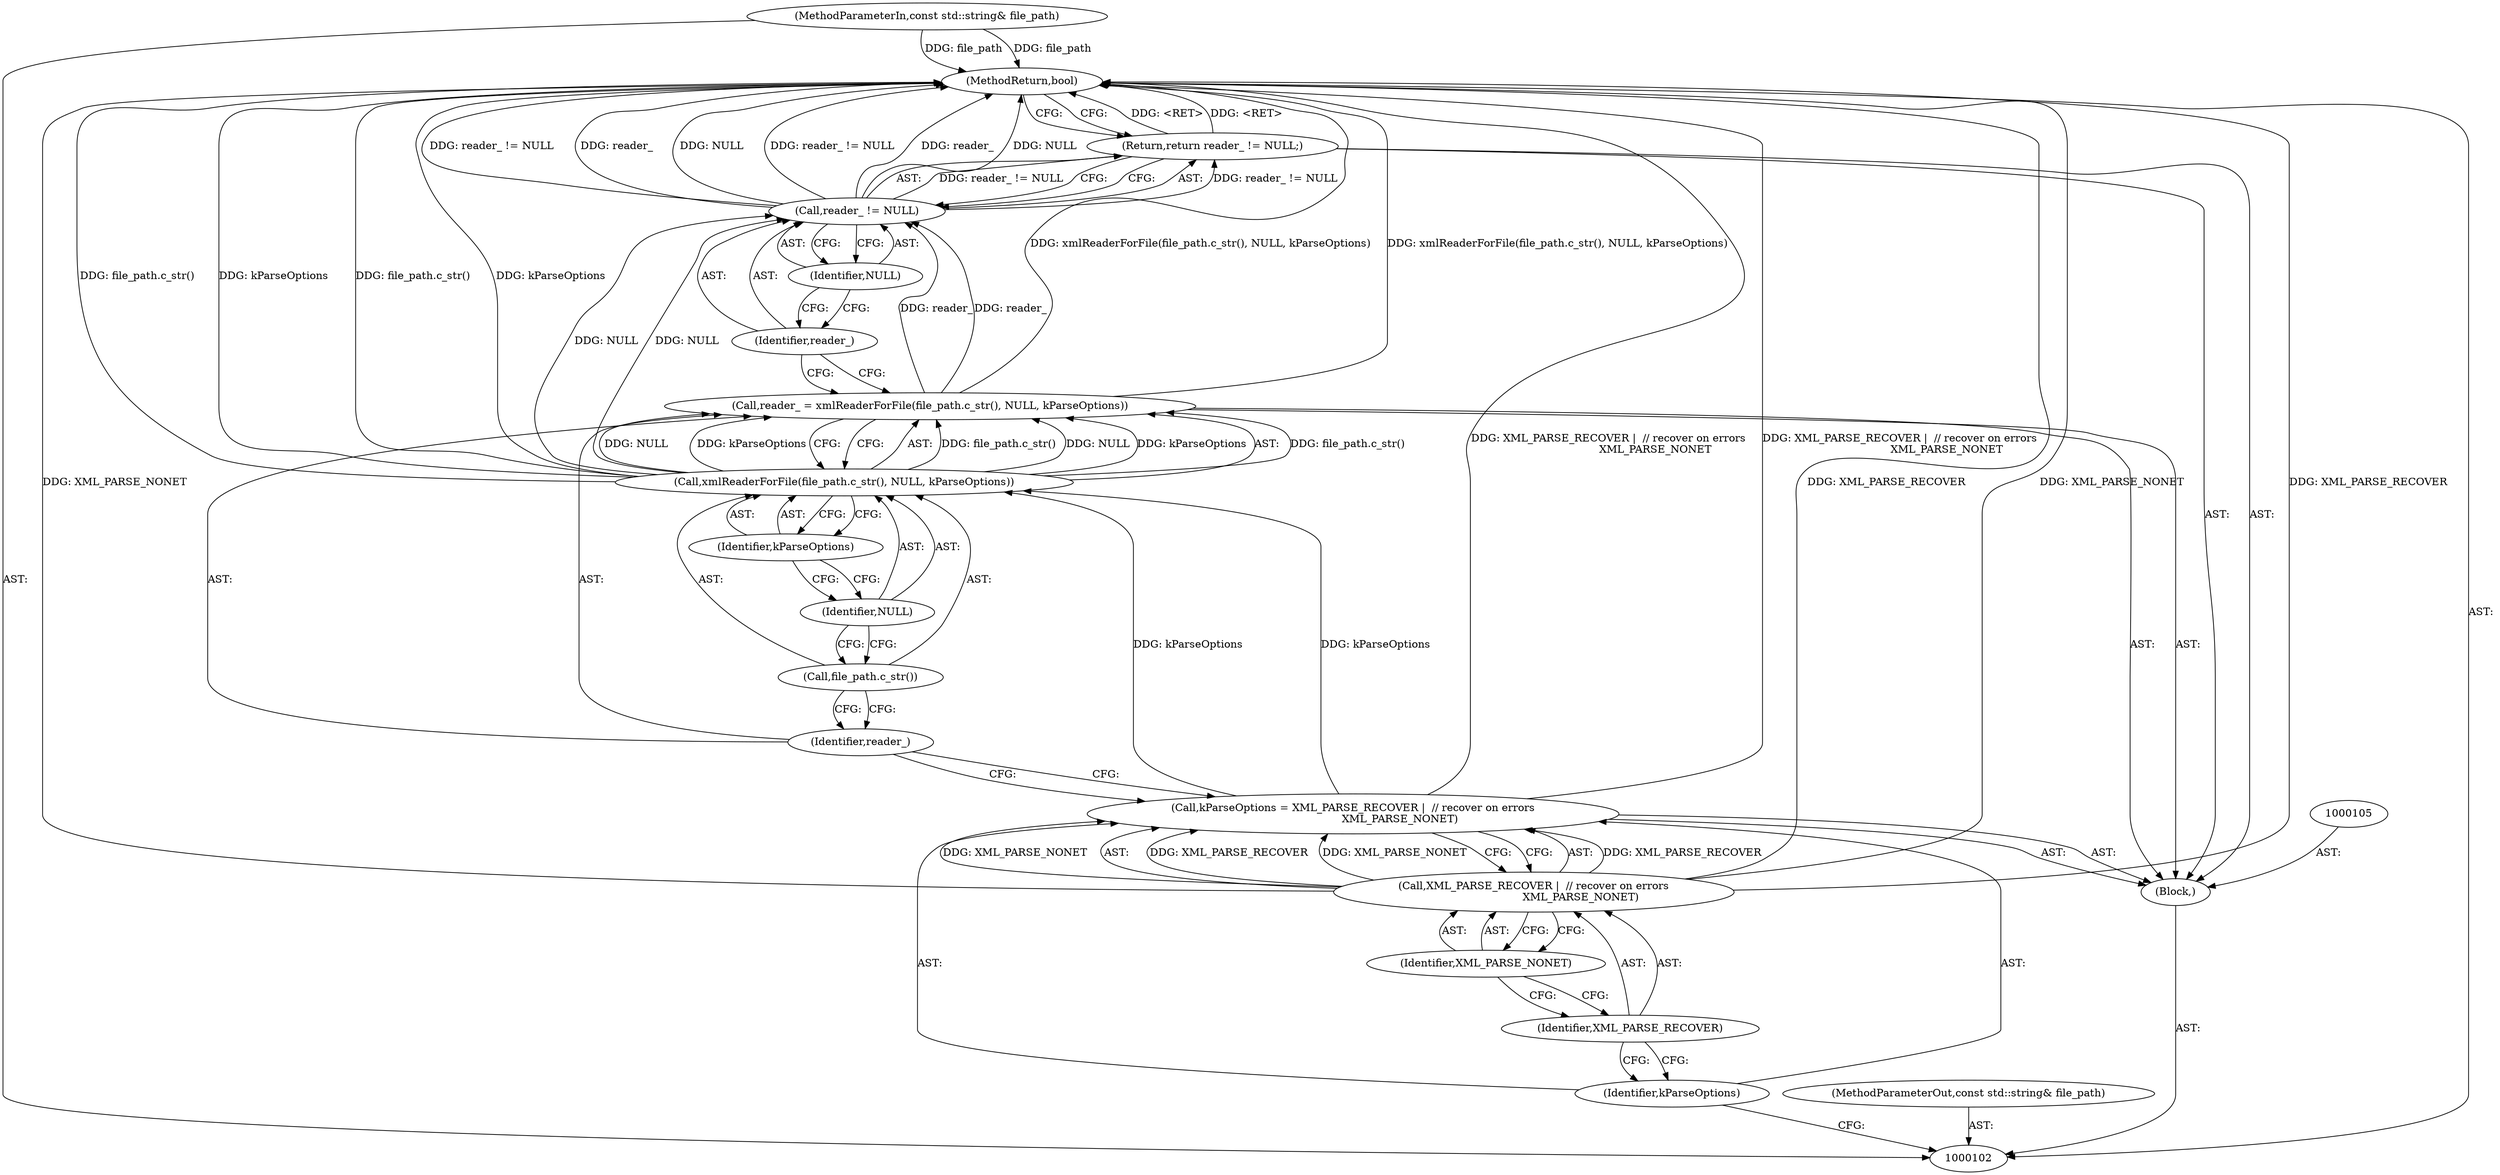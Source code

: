 digraph "0_Chrome_ce1446c00f0fd8f5a3b00727421be2124cb7370f_0" {
"1000121" [label="(MethodReturn,bool)"];
"1000103" [label="(MethodParameterIn,const std::string& file_path)"];
"1000152" [label="(MethodParameterOut,const std::string& file_path)"];
"1000104" [label="(Block,)"];
"1000106" [label="(Call,kParseOptions = XML_PARSE_RECOVER |  // recover on errors\n                            XML_PARSE_NONET)"];
"1000107" [label="(Identifier,kParseOptions)"];
"1000108" [label="(Call,XML_PARSE_RECOVER |  // recover on errors\n                            XML_PARSE_NONET)"];
"1000109" [label="(Identifier,XML_PARSE_RECOVER)"];
"1000110" [label="(Identifier,XML_PARSE_NONET)"];
"1000113" [label="(Call,xmlReaderForFile(file_path.c_str(), NULL, kParseOptions))"];
"1000111" [label="(Call,reader_ = xmlReaderForFile(file_path.c_str(), NULL, kParseOptions))"];
"1000112" [label="(Identifier,reader_)"];
"1000114" [label="(Call,file_path.c_str())"];
"1000115" [label="(Identifier,NULL)"];
"1000116" [label="(Identifier,kParseOptions)"];
"1000118" [label="(Call,reader_ != NULL)"];
"1000119" [label="(Identifier,reader_)"];
"1000120" [label="(Identifier,NULL)"];
"1000117" [label="(Return,return reader_ != NULL;)"];
"1000121" -> "1000102"  [label="AST: "];
"1000121" -> "1000117"  [label="CFG: "];
"1000117" -> "1000121"  [label="DDG: <RET>"];
"1000106" -> "1000121"  [label="DDG: XML_PARSE_RECOVER |  // recover on errors\n                            XML_PARSE_NONET"];
"1000113" -> "1000121"  [label="DDG: file_path.c_str()"];
"1000113" -> "1000121"  [label="DDG: kParseOptions"];
"1000103" -> "1000121"  [label="DDG: file_path"];
"1000118" -> "1000121"  [label="DDG: reader_ != NULL"];
"1000118" -> "1000121"  [label="DDG: reader_"];
"1000118" -> "1000121"  [label="DDG: NULL"];
"1000111" -> "1000121"  [label="DDG: xmlReaderForFile(file_path.c_str(), NULL, kParseOptions)"];
"1000108" -> "1000121"  [label="DDG: XML_PARSE_NONET"];
"1000108" -> "1000121"  [label="DDG: XML_PARSE_RECOVER"];
"1000103" -> "1000102"  [label="AST: "];
"1000103" -> "1000121"  [label="DDG: file_path"];
"1000152" -> "1000102"  [label="AST: "];
"1000104" -> "1000102"  [label="AST: "];
"1000105" -> "1000104"  [label="AST: "];
"1000106" -> "1000104"  [label="AST: "];
"1000111" -> "1000104"  [label="AST: "];
"1000117" -> "1000104"  [label="AST: "];
"1000106" -> "1000104"  [label="AST: "];
"1000106" -> "1000108"  [label="CFG: "];
"1000107" -> "1000106"  [label="AST: "];
"1000108" -> "1000106"  [label="AST: "];
"1000112" -> "1000106"  [label="CFG: "];
"1000106" -> "1000121"  [label="DDG: XML_PARSE_RECOVER |  // recover on errors\n                            XML_PARSE_NONET"];
"1000108" -> "1000106"  [label="DDG: XML_PARSE_RECOVER"];
"1000108" -> "1000106"  [label="DDG: XML_PARSE_NONET"];
"1000106" -> "1000113"  [label="DDG: kParseOptions"];
"1000107" -> "1000106"  [label="AST: "];
"1000107" -> "1000102"  [label="CFG: "];
"1000109" -> "1000107"  [label="CFG: "];
"1000108" -> "1000106"  [label="AST: "];
"1000108" -> "1000110"  [label="CFG: "];
"1000109" -> "1000108"  [label="AST: "];
"1000110" -> "1000108"  [label="AST: "];
"1000106" -> "1000108"  [label="CFG: "];
"1000108" -> "1000121"  [label="DDG: XML_PARSE_NONET"];
"1000108" -> "1000121"  [label="DDG: XML_PARSE_RECOVER"];
"1000108" -> "1000106"  [label="DDG: XML_PARSE_RECOVER"];
"1000108" -> "1000106"  [label="DDG: XML_PARSE_NONET"];
"1000109" -> "1000108"  [label="AST: "];
"1000109" -> "1000107"  [label="CFG: "];
"1000110" -> "1000109"  [label="CFG: "];
"1000110" -> "1000108"  [label="AST: "];
"1000110" -> "1000109"  [label="CFG: "];
"1000108" -> "1000110"  [label="CFG: "];
"1000113" -> "1000111"  [label="AST: "];
"1000113" -> "1000116"  [label="CFG: "];
"1000114" -> "1000113"  [label="AST: "];
"1000115" -> "1000113"  [label="AST: "];
"1000116" -> "1000113"  [label="AST: "];
"1000111" -> "1000113"  [label="CFG: "];
"1000113" -> "1000121"  [label="DDG: file_path.c_str()"];
"1000113" -> "1000121"  [label="DDG: kParseOptions"];
"1000113" -> "1000111"  [label="DDG: file_path.c_str()"];
"1000113" -> "1000111"  [label="DDG: NULL"];
"1000113" -> "1000111"  [label="DDG: kParseOptions"];
"1000106" -> "1000113"  [label="DDG: kParseOptions"];
"1000113" -> "1000118"  [label="DDG: NULL"];
"1000111" -> "1000104"  [label="AST: "];
"1000111" -> "1000113"  [label="CFG: "];
"1000112" -> "1000111"  [label="AST: "];
"1000113" -> "1000111"  [label="AST: "];
"1000119" -> "1000111"  [label="CFG: "];
"1000111" -> "1000121"  [label="DDG: xmlReaderForFile(file_path.c_str(), NULL, kParseOptions)"];
"1000113" -> "1000111"  [label="DDG: file_path.c_str()"];
"1000113" -> "1000111"  [label="DDG: NULL"];
"1000113" -> "1000111"  [label="DDG: kParseOptions"];
"1000111" -> "1000118"  [label="DDG: reader_"];
"1000112" -> "1000111"  [label="AST: "];
"1000112" -> "1000106"  [label="CFG: "];
"1000114" -> "1000112"  [label="CFG: "];
"1000114" -> "1000113"  [label="AST: "];
"1000114" -> "1000112"  [label="CFG: "];
"1000115" -> "1000114"  [label="CFG: "];
"1000115" -> "1000113"  [label="AST: "];
"1000115" -> "1000114"  [label="CFG: "];
"1000116" -> "1000115"  [label="CFG: "];
"1000116" -> "1000113"  [label="AST: "];
"1000116" -> "1000115"  [label="CFG: "];
"1000113" -> "1000116"  [label="CFG: "];
"1000118" -> "1000117"  [label="AST: "];
"1000118" -> "1000120"  [label="CFG: "];
"1000119" -> "1000118"  [label="AST: "];
"1000120" -> "1000118"  [label="AST: "];
"1000117" -> "1000118"  [label="CFG: "];
"1000118" -> "1000121"  [label="DDG: reader_ != NULL"];
"1000118" -> "1000121"  [label="DDG: reader_"];
"1000118" -> "1000121"  [label="DDG: NULL"];
"1000118" -> "1000117"  [label="DDG: reader_ != NULL"];
"1000111" -> "1000118"  [label="DDG: reader_"];
"1000113" -> "1000118"  [label="DDG: NULL"];
"1000119" -> "1000118"  [label="AST: "];
"1000119" -> "1000111"  [label="CFG: "];
"1000120" -> "1000119"  [label="CFG: "];
"1000120" -> "1000118"  [label="AST: "];
"1000120" -> "1000119"  [label="CFG: "];
"1000118" -> "1000120"  [label="CFG: "];
"1000117" -> "1000104"  [label="AST: "];
"1000117" -> "1000118"  [label="CFG: "];
"1000118" -> "1000117"  [label="AST: "];
"1000121" -> "1000117"  [label="CFG: "];
"1000117" -> "1000121"  [label="DDG: <RET>"];
"1000118" -> "1000117"  [label="DDG: reader_ != NULL"];
}
